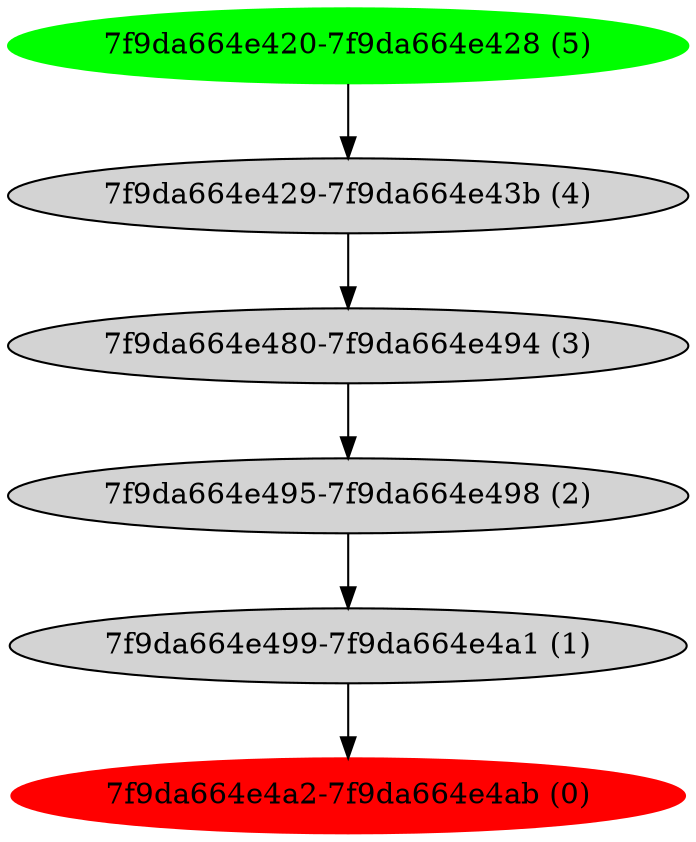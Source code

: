digraph G {
   bb_7f9da664e4a2 [label="7f9da664e4a2-7f9da664e4ab (0)", color="red" style=filled];
   bb_7f9da664e499 [label="7f9da664e499-7f9da664e4a1 (1)" style=filled];
   bb_7f9da664e495 [label="7f9da664e495-7f9da664e498 (2)" style=filled];
   bb_7f9da664e480 [label="7f9da664e480-7f9da664e494 (3)" style=filled];
   bb_7f9da664e429 [label="7f9da664e429-7f9da664e43b (4)" style=filled];
   bb_7f9da664e420 [label="7f9da664e420-7f9da664e428 (5)", color="green" style=filled];
   bb_7f9da664e420 -> bb_7f9da664e429;
   bb_7f9da664e429 -> bb_7f9da664e480;
   bb_7f9da664e480 -> bb_7f9da664e495;
   bb_7f9da664e495 -> bb_7f9da664e499;
   bb_7f9da664e499 -> bb_7f9da664e4a2;
}